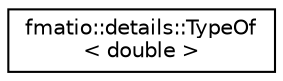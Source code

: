 digraph "Graphical Class Hierarchy"
{
 // LATEX_PDF_SIZE
  edge [fontname="Helvetica",fontsize="10",labelfontname="Helvetica",labelfontsize="10"];
  node [fontname="Helvetica",fontsize="10",shape=record];
  rankdir="LR";
  Node0 [label="fmatio::details::TypeOf\l\< double \>",height=0.2,width=0.4,color="black", fillcolor="white", style="filled",URL="$structfmatio_1_1details_1_1TypeOf_3_01double_01_4.html",tooltip="Format argument type definition for double type."];
}
